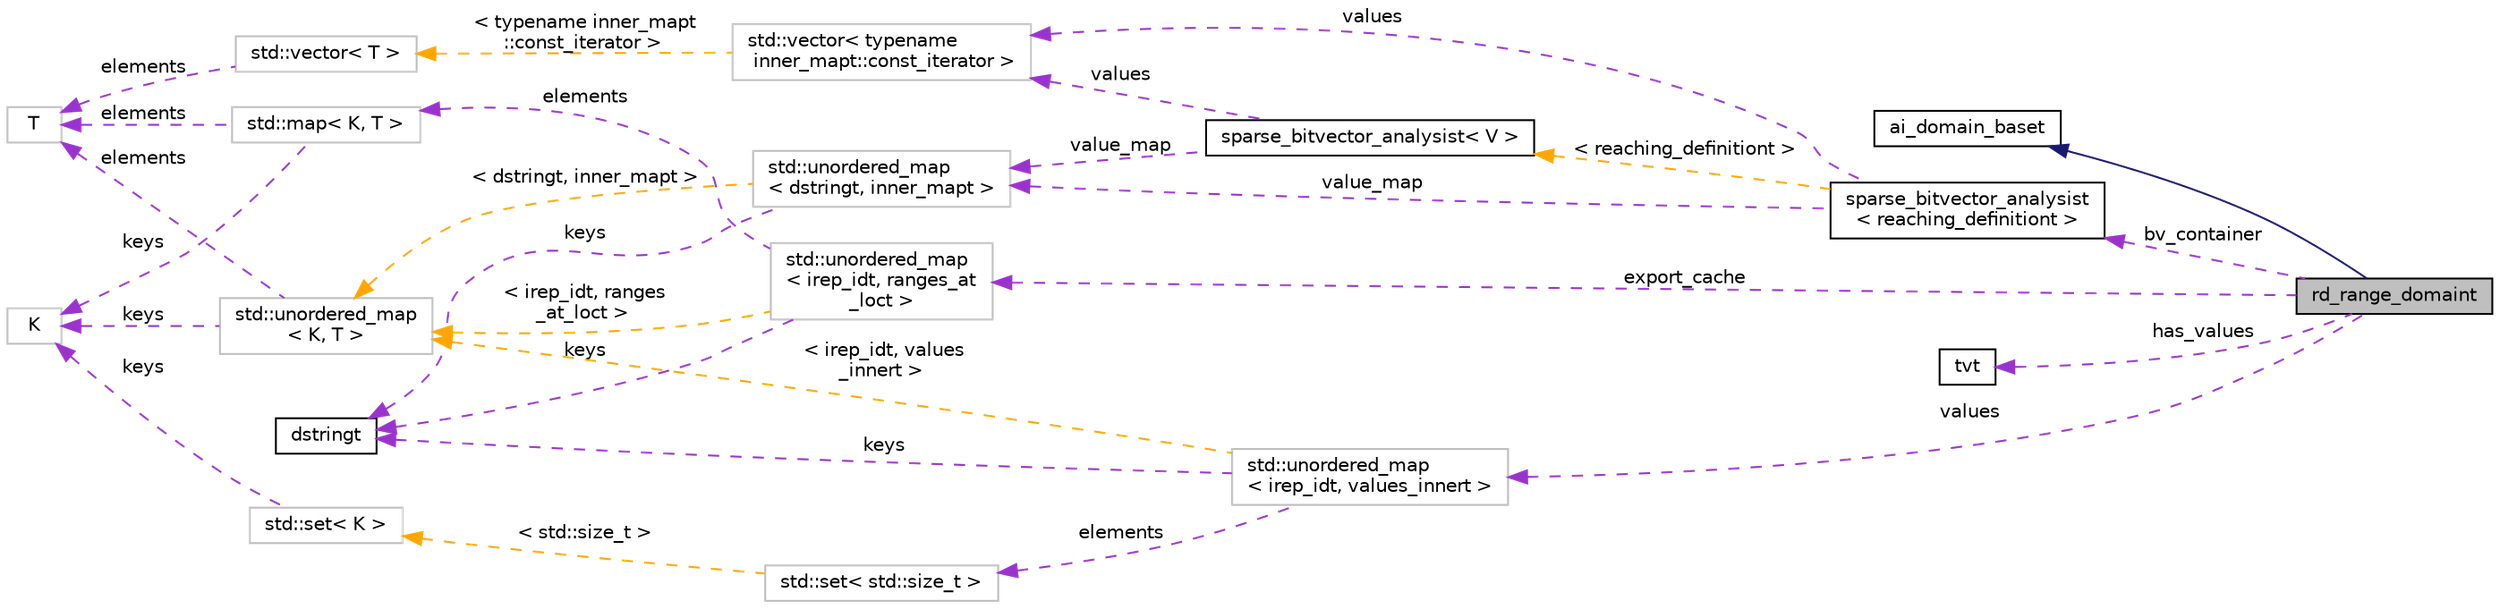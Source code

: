digraph "rd_range_domaint"
{
 // LATEX_PDF_SIZE
  bgcolor="transparent";
  edge [fontname="Helvetica",fontsize="10",labelfontname="Helvetica",labelfontsize="10"];
  node [fontname="Helvetica",fontsize="10",shape=record];
  rankdir="LR";
  Node1 [label="rd_range_domaint",height=0.2,width=0.4,color="black", fillcolor="grey75", style="filled", fontcolor="black",tooltip="Because the class is inherited from ai_domain_baset, its instance represents an element of a domain o..."];
  Node2 -> Node1 [dir="back",color="midnightblue",fontsize="10",style="solid",fontname="Helvetica"];
  Node2 [label="ai_domain_baset",height=0.2,width=0.4,color="black",URL="$classai__domain__baset.html",tooltip="The interface offered by a domain, allows code to manipulate domains without knowing their exact type..."];
  Node3 -> Node1 [dir="back",color="darkorchid3",fontsize="10",style="dashed",label=" bv_container" ,fontname="Helvetica"];
  Node3 [label="sparse_bitvector_analysist\l\< reaching_definitiont \>",height=0.2,width=0.4,color="black",URL="$classsparse__bitvector__analysist.html",tooltip=" "];
  Node4 -> Node3 [dir="back",color="darkorchid3",fontsize="10",style="dashed",label=" value_map" ,fontname="Helvetica"];
  Node4 [label="std::unordered_map\l\< dstringt, inner_mapt \>",height=0.2,width=0.4,color="grey75",tooltip=" "];
  Node5 -> Node4 [dir="back",color="darkorchid3",fontsize="10",style="dashed",label=" keys" ,fontname="Helvetica"];
  Node5 [label="dstringt",height=0.2,width=0.4,color="black",URL="$classdstringt.html",tooltip="dstringt has one field, an unsigned integer no which is an index into a static table of strings."];
  Node6 -> Node4 [dir="back",color="orange",fontsize="10",style="dashed",label=" \< dstringt, inner_mapt \>" ,fontname="Helvetica"];
  Node6 [label="std::unordered_map\l\< K, T \>",height=0.2,width=0.4,color="grey75",tooltip="STL class."];
  Node7 -> Node6 [dir="back",color="darkorchid3",fontsize="10",style="dashed",label=" keys" ,fontname="Helvetica"];
  Node7 [label="K",height=0.2,width=0.4,color="grey75",tooltip=" "];
  Node8 -> Node6 [dir="back",color="darkorchid3",fontsize="10",style="dashed",label=" elements" ,fontname="Helvetica"];
  Node8 [label="T",height=0.2,width=0.4,color="grey75",tooltip=" "];
  Node9 -> Node3 [dir="back",color="darkorchid3",fontsize="10",style="dashed",label=" values" ,fontname="Helvetica"];
  Node9 [label="std::vector\< typename\l inner_mapt::const_iterator \>",height=0.2,width=0.4,color="grey75",tooltip=" "];
  Node10 -> Node9 [dir="back",color="orange",fontsize="10",style="dashed",label=" \< typename inner_mapt\l::const_iterator \>" ,fontname="Helvetica"];
  Node10 [label="std::vector\< T \>",height=0.2,width=0.4,color="grey75",tooltip="STL class."];
  Node8 -> Node10 [dir="back",color="darkorchid3",fontsize="10",style="dashed",label=" elements" ,fontname="Helvetica"];
  Node11 -> Node3 [dir="back",color="orange",fontsize="10",style="dashed",label=" \< reaching_definitiont \>" ,fontname="Helvetica"];
  Node11 [label="sparse_bitvector_analysist\< V \>",height=0.2,width=0.4,color="black",URL="$classsparse__bitvector__analysist.html",tooltip="An instance of this class provides an assignment of unique numeric ID to each inserted reaching_defin..."];
  Node4 -> Node11 [dir="back",color="darkorchid3",fontsize="10",style="dashed",label=" value_map" ,fontname="Helvetica"];
  Node9 -> Node11 [dir="back",color="darkorchid3",fontsize="10",style="dashed",label=" values" ,fontname="Helvetica"];
  Node12 -> Node1 [dir="back",color="darkorchid3",fontsize="10",style="dashed",label=" export_cache" ,fontname="Helvetica"];
  Node12 [label="std::unordered_map\l\< irep_idt, ranges_at\l_loct \>",height=0.2,width=0.4,color="grey75",tooltip=" "];
  Node13 -> Node12 [dir="back",color="darkorchid3",fontsize="10",style="dashed",label=" elements" ,fontname="Helvetica"];
  Node13 [label="std::map\< K, T \>",height=0.2,width=0.4,color="grey75",tooltip="STL class."];
  Node7 -> Node13 [dir="back",color="darkorchid3",fontsize="10",style="dashed",label=" keys" ,fontname="Helvetica"];
  Node8 -> Node13 [dir="back",color="darkorchid3",fontsize="10",style="dashed",label=" elements" ,fontname="Helvetica"];
  Node5 -> Node12 [dir="back",color="darkorchid3",fontsize="10",style="dashed",label=" keys" ,fontname="Helvetica"];
  Node6 -> Node12 [dir="back",color="orange",fontsize="10",style="dashed",label=" \< irep_idt, ranges\l_at_loct \>" ,fontname="Helvetica"];
  Node14 -> Node1 [dir="back",color="darkorchid3",fontsize="10",style="dashed",label=" has_values" ,fontname="Helvetica"];
  Node14 [label="tvt",height=0.2,width=0.4,color="black",URL="$classtvt.html",tooltip=" "];
  Node15 -> Node1 [dir="back",color="darkorchid3",fontsize="10",style="dashed",label=" values" ,fontname="Helvetica"];
  Node15 [label="std::unordered_map\l\< irep_idt, values_innert \>",height=0.2,width=0.4,color="grey75",tooltip=" "];
  Node5 -> Node15 [dir="back",color="darkorchid3",fontsize="10",style="dashed",label=" keys" ,fontname="Helvetica"];
  Node16 -> Node15 [dir="back",color="darkorchid3",fontsize="10",style="dashed",label=" elements" ,fontname="Helvetica"];
  Node16 [label="std::set\< std::size_t \>",height=0.2,width=0.4,color="grey75",tooltip=" "];
  Node17 -> Node16 [dir="back",color="orange",fontsize="10",style="dashed",label=" \< std::size_t \>" ,fontname="Helvetica"];
  Node17 [label="std::set\< K \>",height=0.2,width=0.4,color="grey75",tooltip="STL class."];
  Node7 -> Node17 [dir="back",color="darkorchid3",fontsize="10",style="dashed",label=" keys" ,fontname="Helvetica"];
  Node6 -> Node15 [dir="back",color="orange",fontsize="10",style="dashed",label=" \< irep_idt, values\l_innert \>" ,fontname="Helvetica"];
}
